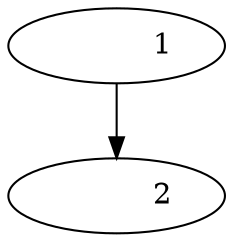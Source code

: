  digraph G {
 "Node_tdbd9813c-57f9-45ca-66fc-365a7dff7261"[label= "           1 "]
 "Node_tdbd9813c-57f9-45ca-66fc-365a7dff7261"->"Node_tc04a29d6-2cda-4908-6706-0afafa8e3ecc"
 "Node_tc04a29d6-2cda-4908-6706-0afafa8e3ecc"[label= "           2 "]
 }

